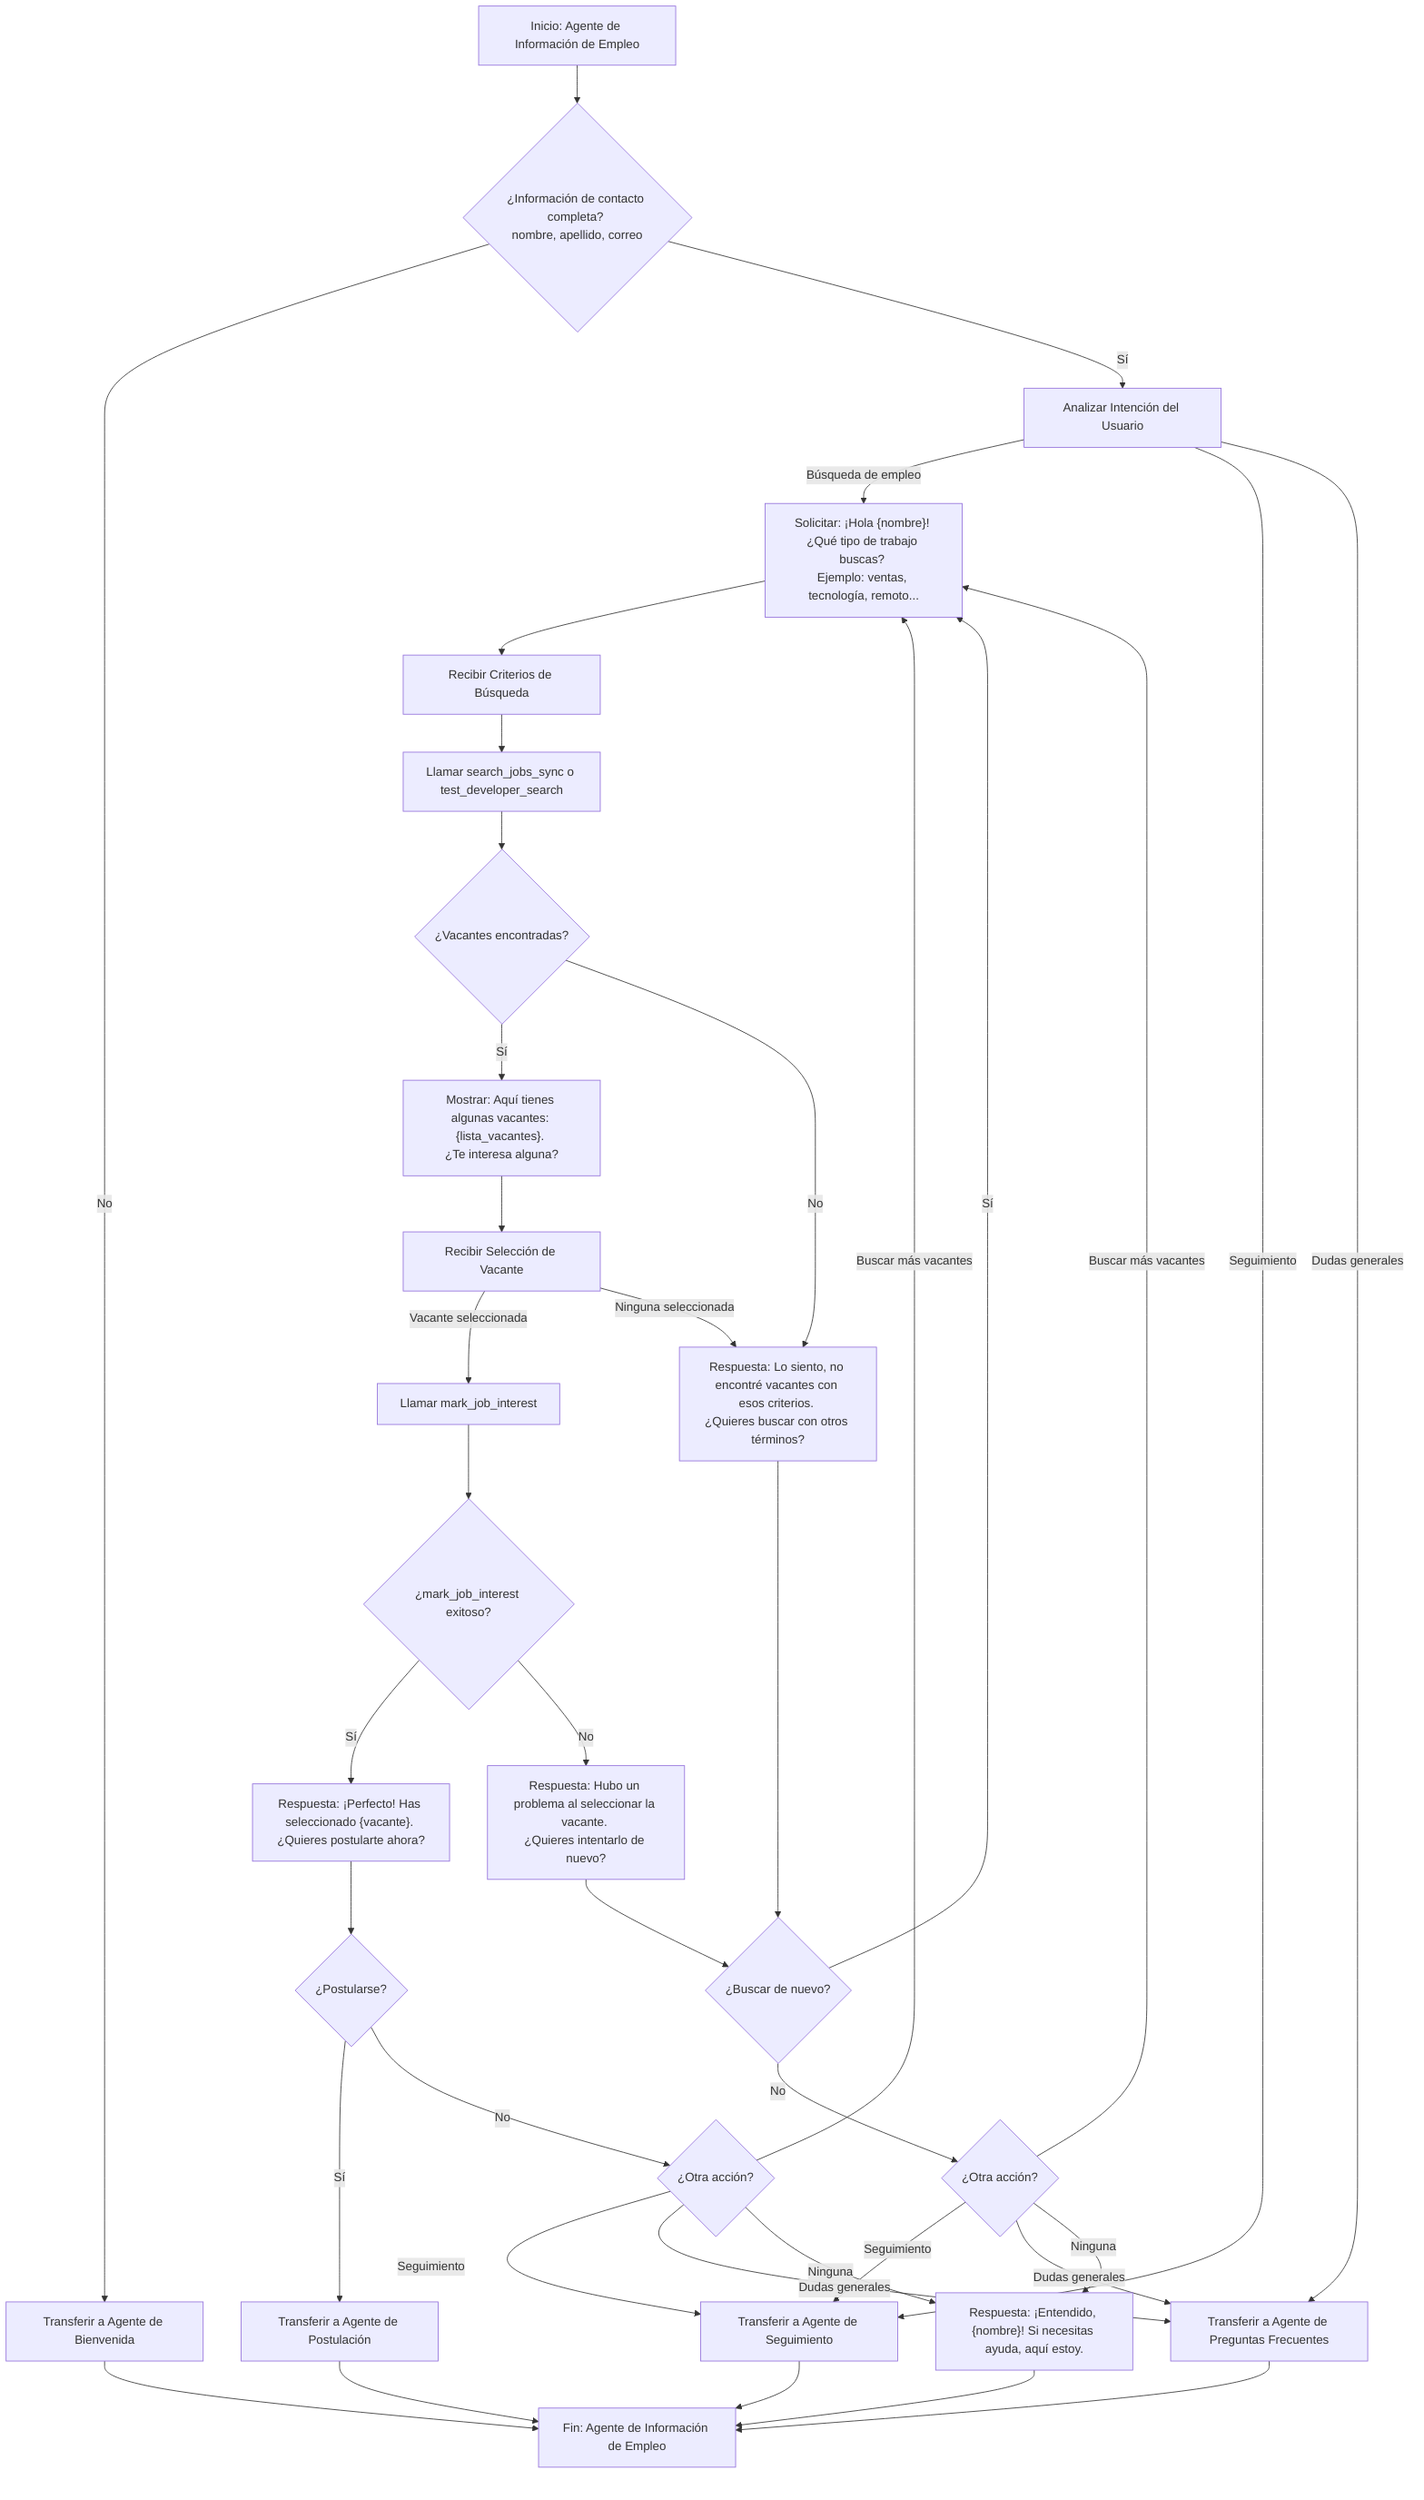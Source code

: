 graph TD
    A[Inicio: Agente de Información de Empleo] --> B{¿Información de contacto completa? <br>nombre, apellido, correo}
    
    B -->|No| C[Transferir a Agente de Bienvenida] --> Z[Fin: Agente de Información de Empleo]
    B -->|Sí| D[Analizar Intención del Usuario]
    
    D -->|Búsqueda de empleo| E["Solicitar: ¡Hola {nombre}! ¿Qué tipo de trabajo buscas? <br>Ejemplo: ventas, tecnología, remoto..."] --> F[Recibir Criterios de Búsqueda]
    D -->|Seguimiento| G[Transferir a Agente de Seguimiento]
    D -->|Dudas generales| H[Transferir a Agente de Preguntas Frecuentes]
    
    F --> I[Llamar search_jobs_sync o test_developer_search] --> J{¿Vacantes encontradas?}
    
    J -->|Sí| K["Mostrar: Aquí tienes algunas vacantes: {lista_vacantes}. <br>¿Te interesa alguna?"] --> L[Recibir Selección de Vacante]
    J -->|No| M["Respuesta: Lo siento, no encontré vacantes con esos criterios. <br>¿Quieres buscar con otros términos?"] --> N{¿Buscar de nuevo?}
    
    N -->|Sí| E
    N -->|No| O{¿Otra acción?}
    
    L -->|Vacante seleccionada| P[Llamar mark_job_interest] --> Q{¿mark_job_interest exitoso?}
    L -->|Ninguna seleccionada| M
    
    Q -->|Sí| R["Respuesta: ¡Perfecto! Has seleccionado {vacante}. <br>¿Quieres postularte ahora?"] --> S{¿Postularse?}
    Q -->|No| T["Respuesta: Hubo un problema al seleccionar la vacante. <br>¿Quieres intentarlo de nuevo?"] --> N
    
    S -->|Sí| U[Transferir a Agente de Postulación]
    S -->|No| V{¿Otra acción?}
    
    V -->|Buscar más vacantes| E
    V -->|Seguimiento| G
    V -->|Dudas generales| H
    V -->|Ninguna| W["Respuesta: ¡Entendido, {nombre}! Si necesitas ayuda, aquí estoy."] --> Z
    
    O -->|Buscar más vacantes| E
    O -->|Seguimiento| G
    O -->|Dudas generales| H
    O -->|Ninguna| W
    
    G --> Z
    H --> Z
    U --> Z
    
    Z[Fin: Agente de Información de Empleo]